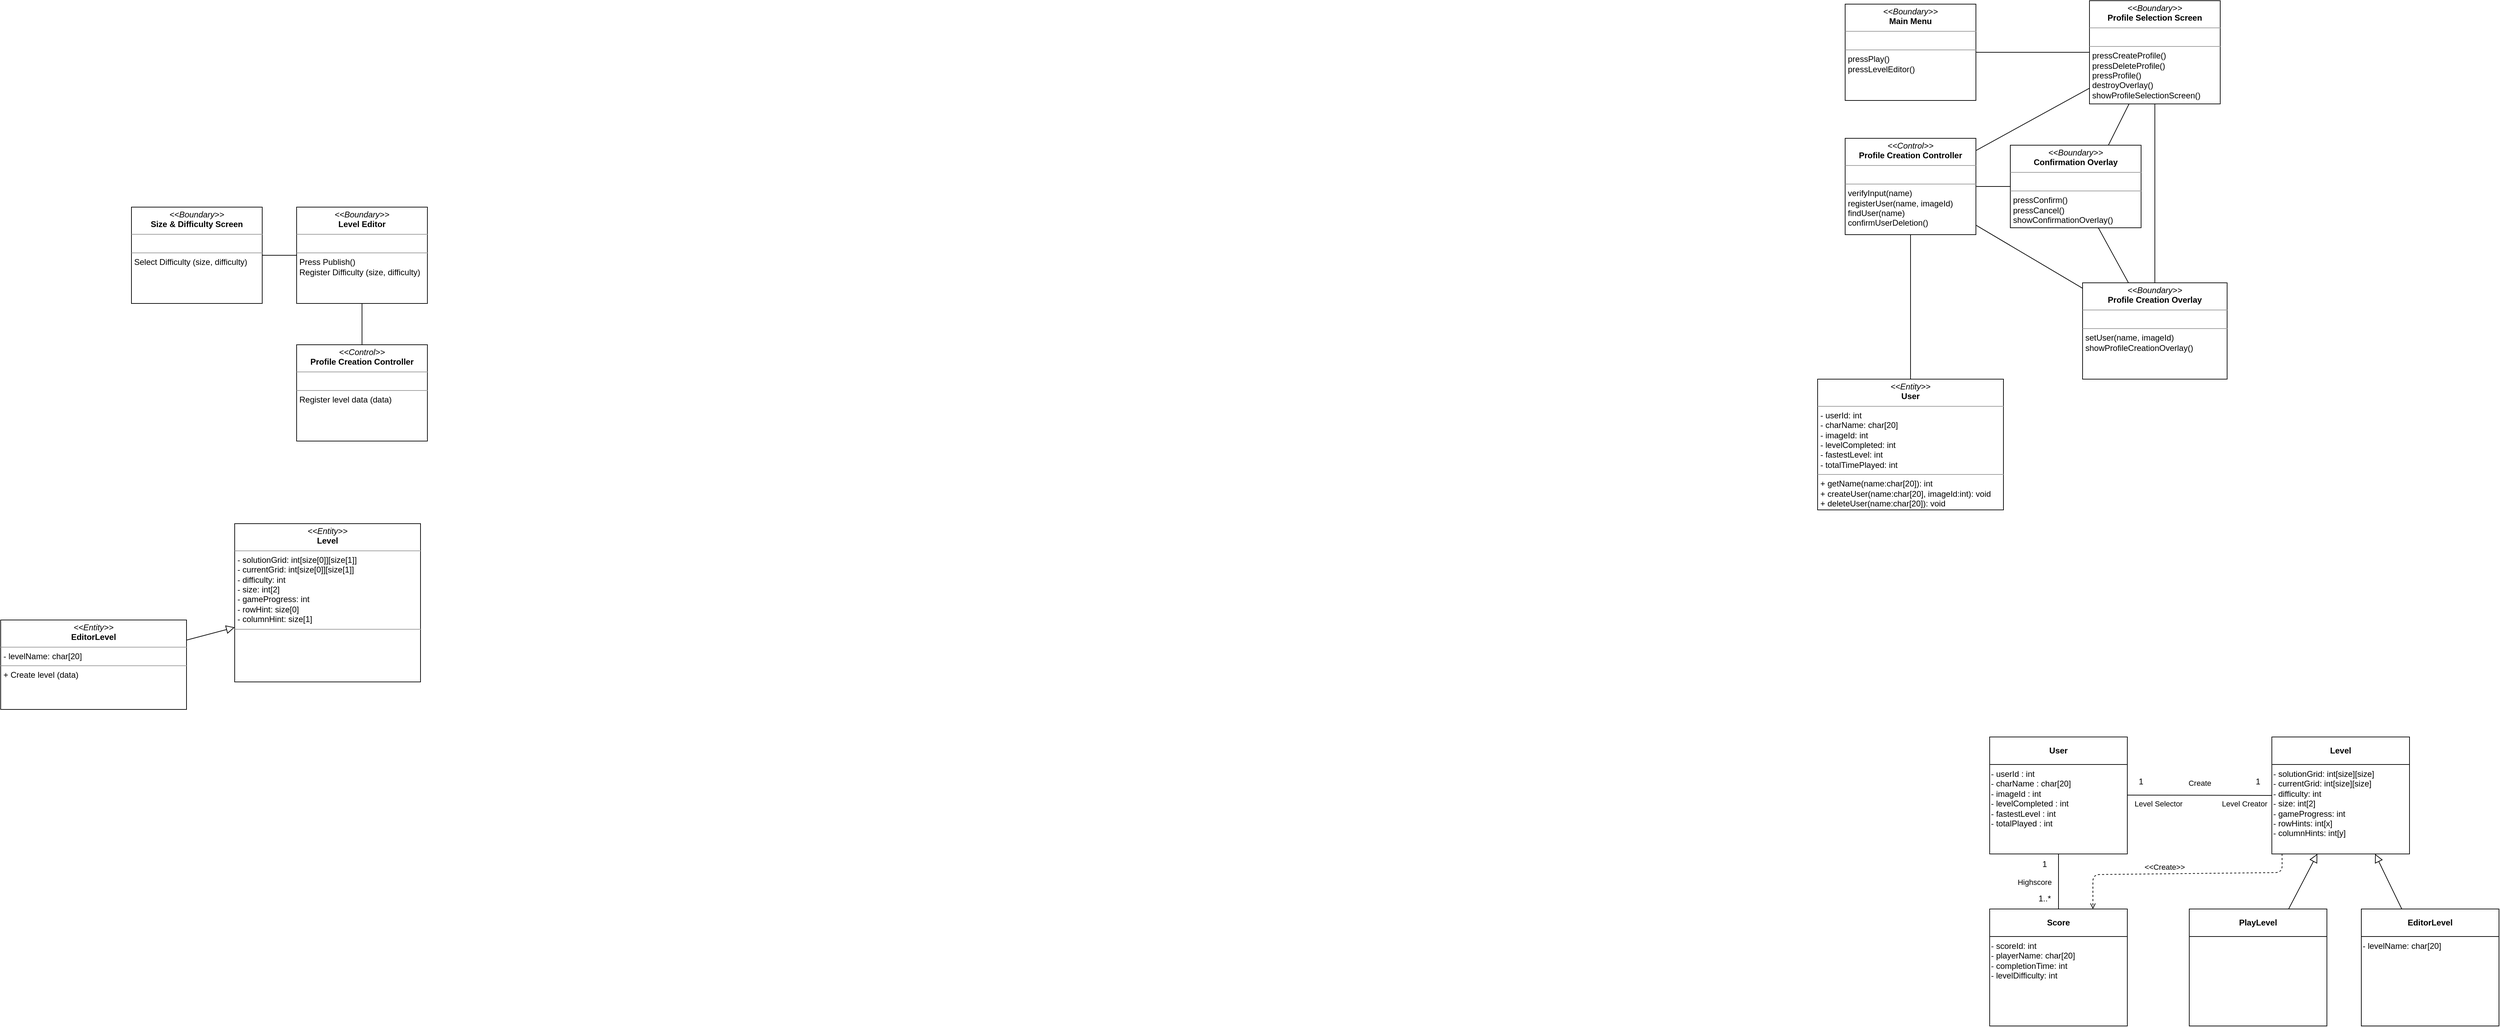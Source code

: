 <mxfile>
    <diagram id="sxphQT4csXpIuQli9Qow" name="Page-1">
        <mxGraphModel dx="4410" dy="902" grid="1" gridSize="10" guides="1" tooltips="1" connect="1" arrows="1" fold="1" page="1" pageScale="1" pageWidth="1169" pageHeight="827" math="0" shadow="0">
            <root>
                <mxCell id="0"/>
                <mxCell id="1" parent="0"/>
                <mxCell id="3" style="edgeStyle=none;html=1;entryX=0;entryY=0.346;entryDx=0;entryDy=0;entryPerimeter=0;strokeColor=default;startArrow=none;startFill=0;endArrow=none;endFill=0;startSize=10;endSize=10;sourcePerimeterSpacing=0;targetPerimeterSpacing=0;exitX=0.997;exitY=0.342;exitDx=0;exitDy=0;exitPerimeter=0;" parent="1" source="10" target="12" edge="1">
                    <mxGeometry relative="1" as="geometry">
                        <mxPoint x="550" y="1204.99" as="sourcePoint"/>
                    </mxGeometry>
                </mxCell>
                <mxCell id="4" value="Level Selector" style="edgeLabel;html=1;align=center;verticalAlign=middle;resizable=0;points=[];" parent="3" vertex="1" connectable="0">
                    <mxGeometry x="-0.416" relative="1" as="geometry">
                        <mxPoint x="-16" y="12" as="offset"/>
                    </mxGeometry>
                </mxCell>
                <mxCell id="5" value="Level Creator" style="edgeLabel;html=1;align=center;verticalAlign=middle;resizable=0;points=[];" parent="3" vertex="1" connectable="0">
                    <mxGeometry x="0.56" y="-1" relative="1" as="geometry">
                        <mxPoint x="6" y="11" as="offset"/>
                    </mxGeometry>
                </mxCell>
                <mxCell id="6" value="Create" style="edgeLabel;html=1;align=center;verticalAlign=middle;resizable=0;points=[];" parent="3" vertex="1" connectable="0">
                    <mxGeometry x="0.235" y="1" relative="1" as="geometry">
                        <mxPoint x="-25" y="-17" as="offset"/>
                    </mxGeometry>
                </mxCell>
                <mxCell id="7" style="edgeStyle=none;html=1;entryX=0.5;entryY=0;entryDx=0;entryDy=0;endArrow=none;endFill=0;exitX=0.5;exitY=1;exitDx=0;exitDy=0;" parent="1" source="10" target="21" edge="1">
                    <mxGeometry relative="1" as="geometry"/>
                </mxCell>
                <mxCell id="8" value="Highscore" style="edgeLabel;html=1;align=center;verticalAlign=middle;resizable=0;points=[];" parent="7" vertex="1" connectable="0">
                    <mxGeometry x="0.148" y="1" relative="1" as="geometry">
                        <mxPoint x="-36" y="-5" as="offset"/>
                    </mxGeometry>
                </mxCell>
                <mxCell id="9" value="User" style="swimlane;whiteSpace=wrap;html=1;startSize=40;" parent="1" vertex="1">
                    <mxGeometry x="250" y="1110" width="200" height="170" as="geometry"/>
                </mxCell>
                <mxCell id="10" value="- userId : int&lt;br&gt;- charName : char[20]&lt;br&gt;- imageId : int&lt;br&gt;- levelCompleted : int&lt;br&gt;- fastestLevel : int&lt;br&gt;- totalPlayed : int" style="rounded=0;whiteSpace=wrap;html=1;align=left;labelPosition=center;verticalLabelPosition=middle;verticalAlign=top;" parent="9" vertex="1">
                    <mxGeometry y="40" width="200" height="130" as="geometry"/>
                </mxCell>
                <mxCell id="11" value="Level" style="swimlane;whiteSpace=wrap;html=1;startSize=40;" parent="1" vertex="1">
                    <mxGeometry x="660" y="1110" width="200" height="170" as="geometry"/>
                </mxCell>
                <mxCell id="12" value="- solutionGrid: int[size][size]&lt;br&gt;- currentGrid: int[size][size]&lt;br&gt;- difficulty: int&lt;br&gt;- size: int[2]&lt;br&gt;- gameProgress: int&lt;br&gt;- rowHints: int[x]&lt;br style=&quot;border-color: var(--border-color);&quot;&gt;- columnHints: int[y]" style="rounded=0;whiteSpace=wrap;html=1;align=left;labelPosition=center;verticalLabelPosition=middle;verticalAlign=top;" parent="11" vertex="1">
                    <mxGeometry y="40" width="200" height="130" as="geometry"/>
                </mxCell>
                <mxCell id="13" style="edgeStyle=none;html=1;strokeColor=default;startArrow=none;startFill=0;endArrow=block;endFill=0;startSize=10;endSize=10;sourcePerimeterSpacing=0;targetPerimeterSpacing=0;" parent="1" source="14" target="12" edge="1">
                    <mxGeometry relative="1" as="geometry"/>
                </mxCell>
                <mxCell id="14" value="PlayLevel" style="swimlane;whiteSpace=wrap;html=1;startSize=40;" parent="1" vertex="1">
                    <mxGeometry x="540" y="1360" width="200" height="170" as="geometry"/>
                </mxCell>
                <mxCell id="15" value="" style="rounded=0;whiteSpace=wrap;html=1;align=left;labelPosition=center;verticalLabelPosition=middle;verticalAlign=top;" parent="14" vertex="1">
                    <mxGeometry y="40" width="200" height="130" as="geometry"/>
                </mxCell>
                <mxCell id="16" style="edgeStyle=none;html=1;strokeColor=default;startArrow=none;startFill=0;endArrow=block;endFill=0;startSize=10;endSize=10;sourcePerimeterSpacing=0;targetPerimeterSpacing=0;entryX=0.75;entryY=1;entryDx=0;entryDy=0;" parent="1" source="17" target="12" edge="1">
                    <mxGeometry relative="1" as="geometry">
                        <mxPoint x="760" y="1290.0" as="targetPoint"/>
                    </mxGeometry>
                </mxCell>
                <mxCell id="17" value="EditorLevel" style="swimlane;whiteSpace=wrap;html=1;startSize=40;" parent="1" vertex="1">
                    <mxGeometry x="790" y="1360" width="200" height="170" as="geometry"/>
                </mxCell>
                <mxCell id="18" value="- levelName: char[20]" style="rounded=0;whiteSpace=wrap;html=1;align=left;labelPosition=center;verticalLabelPosition=middle;verticalAlign=top;" parent="17" vertex="1">
                    <mxGeometry y="40" width="200" height="130" as="geometry"/>
                </mxCell>
                <mxCell id="19" value="1" style="text;html=1;strokeColor=none;fillColor=none;align=center;verticalAlign=middle;whiteSpace=wrap;rounded=0;" parent="1" vertex="1">
                    <mxGeometry x="440" y="1160" width="60" height="30" as="geometry"/>
                </mxCell>
                <mxCell id="20" value="1" style="text;html=1;strokeColor=none;fillColor=none;align=center;verticalAlign=middle;whiteSpace=wrap;rounded=0;" parent="1" vertex="1">
                    <mxGeometry x="610" y="1160" width="60" height="30" as="geometry"/>
                </mxCell>
                <mxCell id="21" value="Score" style="swimlane;whiteSpace=wrap;html=1;startSize=40;" parent="1" vertex="1">
                    <mxGeometry x="250" y="1360" width="200" height="170" as="geometry"/>
                </mxCell>
                <mxCell id="22" value="- scoreId: int&lt;br&gt;- playerName: char[20]&lt;br&gt;- completionTime: int&lt;br&gt;- levelDifficulty: int" style="rounded=0;whiteSpace=wrap;html=1;align=left;labelPosition=center;verticalLabelPosition=middle;verticalAlign=top;" parent="21" vertex="1">
                    <mxGeometry y="40" width="200" height="130" as="geometry"/>
                </mxCell>
                <mxCell id="23" style="edgeStyle=none;html=1;entryX=0.75;entryY=0;entryDx=0;entryDy=0;endArrow=open;endFill=0;dashed=1;exitX=0.074;exitY=0.999;exitDx=0;exitDy=0;exitPerimeter=0;" parent="1" source="12" target="21" edge="1">
                    <mxGeometry relative="1" as="geometry">
                        <Array as="points">
                            <mxPoint x="675" y="1307"/>
                            <mxPoint x="400" y="1310"/>
                        </Array>
                    </mxGeometry>
                </mxCell>
                <mxCell id="24" value="&amp;lt;&amp;lt;Create&amp;gt;&amp;gt;" style="edgeLabel;html=1;align=center;verticalAlign=middle;resizable=0;points=[];" parent="23" vertex="1" connectable="0">
                    <mxGeometry x="-0.192" y="2" relative="1" as="geometry">
                        <mxPoint x="-56" y="-12" as="offset"/>
                    </mxGeometry>
                </mxCell>
                <mxCell id="25" value="" style="edgeStyle=none;html=1;dashed=1;endArrow=none;endFill=0;" parent="1" source="26" target="10" edge="1">
                    <mxGeometry relative="1" as="geometry"/>
                </mxCell>
                <mxCell id="26" value="1" style="text;html=1;strokeColor=none;fillColor=none;align=center;verticalAlign=middle;whiteSpace=wrap;rounded=0;" parent="1" vertex="1">
                    <mxGeometry x="300" y="1280" width="60" height="30" as="geometry"/>
                </mxCell>
                <mxCell id="27" value="1..*" style="text;html=1;strokeColor=none;fillColor=none;align=center;verticalAlign=middle;whiteSpace=wrap;rounded=0;" parent="1" vertex="1">
                    <mxGeometry x="300" y="1330" width="60" height="30" as="geometry"/>
                </mxCell>
                <mxCell id="32" value="&lt;p style=&quot;margin:0px;margin-top:4px;text-align:center;&quot;&gt;&lt;i&gt;&amp;lt;&amp;lt;Entity&amp;gt;&amp;gt;&lt;/i&gt;&lt;br&gt;&lt;b&gt;User&lt;/b&gt;&lt;/p&gt;&lt;hr size=&quot;1&quot;&gt;&lt;p style=&quot;margin:0px;margin-left:4px;&quot;&gt;- userId: int&lt;br&gt;- charName: char[20]&lt;/p&gt;&lt;p style=&quot;margin:0px;margin-left:4px;&quot;&gt;- imageId: int&lt;/p&gt;&lt;p style=&quot;margin:0px;margin-left:4px;&quot;&gt;- levelCompleted: int&lt;/p&gt;&lt;p style=&quot;margin:0px;margin-left:4px;&quot;&gt;- fastestLevel: int&lt;/p&gt;&lt;p style=&quot;margin:0px;margin-left:4px;&quot;&gt;- totalTimePlayed: int&lt;/p&gt;&lt;hr size=&quot;1&quot;&gt;&lt;p style=&quot;margin:0px;margin-left:4px;&quot;&gt;+ getName(name:char[20]): int&lt;br&gt;+ createUser(name:char[20], imageId:int): void&lt;/p&gt;&lt;p style=&quot;margin:0px;margin-left:4px;&quot;&gt;+ deleteUser(name:char[20]): void&lt;/p&gt;" style="verticalAlign=top;align=left;overflow=fill;fontSize=12;fontFamily=Helvetica;html=1;" parent="1" vertex="1">
                    <mxGeometry y="590" width="270" height="190" as="geometry"/>
                </mxCell>
                <mxCell id="46" value="" style="edgeStyle=none;curved=1;rounded=0;orthogonalLoop=1;jettySize=auto;html=1;endArrow=none;startSize=14;endSize=14;sourcePerimeterSpacing=0;targetPerimeterSpacing=0;endFill=0;" parent="1" source="34" target="39" edge="1">
                    <mxGeometry relative="1" as="geometry"/>
                </mxCell>
                <mxCell id="34" value="&lt;p style=&quot;margin:0px;margin-top:4px;text-align:center;&quot;&gt;&lt;i&gt;&amp;lt;&amp;lt;Boundary&amp;gt;&amp;gt;&lt;/i&gt;&lt;br&gt;&lt;b&gt;Main Menu&lt;/b&gt;&lt;/p&gt;&lt;hr size=&quot;1&quot;&gt;&lt;p style=&quot;margin:0px;margin-left:4px;&quot;&gt;&lt;br&gt;&lt;/p&gt;&lt;hr size=&quot;1&quot;&gt;&lt;p style=&quot;margin:0px;margin-left:4px;&quot;&gt;pressPlay()&lt;/p&gt;&lt;p style=&quot;margin:0px;margin-left:4px;&quot;&gt;&lt;span style=&quot;background-color: initial;&quot;&gt;pressLevelEditor()&lt;/span&gt;&lt;/p&gt;" style="verticalAlign=top;align=left;overflow=fill;fontSize=12;fontFamily=Helvetica;html=1;" parent="1" vertex="1">
                    <mxGeometry x="40" y="45" width="190" height="140" as="geometry"/>
                </mxCell>
                <mxCell id="37" value="" style="edgeStyle=none;curved=1;rounded=0;orthogonalLoop=1;jettySize=auto;html=1;endArrow=none;startSize=14;endSize=14;sourcePerimeterSpacing=0;targetPerimeterSpacing=0;endFill=0;" parent="1" source="35" target="32" edge="1">
                    <mxGeometry relative="1" as="geometry"/>
                </mxCell>
                <mxCell id="35" value="&lt;p style=&quot;margin:0px;margin-top:4px;text-align:center;&quot;&gt;&lt;i&gt;&amp;lt;&amp;lt;Control&amp;gt;&amp;gt;&lt;/i&gt;&lt;br&gt;&lt;b&gt;Profile Creation Controller&lt;/b&gt;&lt;/p&gt;&lt;hr size=&quot;1&quot;&gt;&lt;p style=&quot;margin:0px;margin-left:4px;&quot;&gt;&lt;br&gt;&lt;/p&gt;&lt;hr size=&quot;1&quot;&gt;&lt;p style=&quot;margin:0px;margin-left:4px;&quot;&gt;verifyInput(name)&lt;/p&gt;&lt;p style=&quot;margin:0px;margin-left:4px;&quot;&gt;registerUser(name, imageId)&lt;/p&gt;&lt;p style=&quot;margin:0px;margin-left:4px;&quot;&gt;findUser(name)&lt;/p&gt;&lt;p style=&quot;margin:0px;margin-left:4px;&quot;&gt;confirmUserDeletion()&lt;/p&gt;" style="verticalAlign=top;align=left;overflow=fill;fontSize=12;fontFamily=Helvetica;html=1;" parent="1" vertex="1">
                    <mxGeometry x="40" y="240" width="190" height="140" as="geometry"/>
                </mxCell>
                <mxCell id="47" value="" style="edgeStyle=none;curved=1;rounded=0;orthogonalLoop=1;jettySize=auto;html=1;endArrow=none;endFill=0;startSize=14;endSize=14;sourcePerimeterSpacing=0;targetPerimeterSpacing=0;" parent="1" source="39" target="40" edge="1">
                    <mxGeometry relative="1" as="geometry"/>
                </mxCell>
                <mxCell id="60" style="edgeStyle=none;curved=1;rounded=0;orthogonalLoop=1;jettySize=auto;html=1;endArrow=none;startSize=14;endSize=14;sourcePerimeterSpacing=0;targetPerimeterSpacing=0;endFill=0;" edge="1" parent="1" source="39" target="35">
                    <mxGeometry relative="1" as="geometry"/>
                </mxCell>
                <mxCell id="61" style="edgeStyle=none;curved=1;rounded=0;orthogonalLoop=1;jettySize=auto;html=1;endArrow=none;endFill=0;startSize=14;endSize=14;sourcePerimeterSpacing=0;targetPerimeterSpacing=0;entryX=0.75;entryY=0;entryDx=0;entryDy=0;" edge="1" parent="1" source="39" target="41">
                    <mxGeometry relative="1" as="geometry">
                        <mxPoint x="538" y="190" as="sourcePoint"/>
                    </mxGeometry>
                </mxCell>
                <mxCell id="39" value="&lt;p style=&quot;margin:0px;margin-top:4px;text-align:center;&quot;&gt;&lt;i&gt;&amp;lt;&amp;lt;Boundary&amp;gt;&amp;gt;&lt;/i&gt;&lt;br&gt;&lt;b&gt;Profile Selection Screen&lt;/b&gt;&lt;/p&gt;&lt;hr size=&quot;1&quot;&gt;&lt;p style=&quot;margin:0px;margin-left:4px;&quot;&gt;&lt;br&gt;&lt;/p&gt;&lt;hr size=&quot;1&quot;&gt;&lt;p style=&quot;margin:0px;margin-left:4px;&quot;&gt;&lt;span style=&quot;background-color: initial;&quot;&gt;pressCreateProfile()&lt;/span&gt;&lt;/p&gt;&lt;p style=&quot;margin:0px;margin-left:4px;&quot;&gt;&lt;span style=&quot;background-color: initial;&quot;&gt;pressDeleteProfile()&lt;/span&gt;&lt;/p&gt;&lt;p style=&quot;margin:0px;margin-left:4px;&quot;&gt;&lt;span style=&quot;background-color: initial;&quot;&gt;pressProfile()&lt;/span&gt;&lt;br&gt;&lt;/p&gt;&lt;p style=&quot;margin:0px;margin-left:4px;&quot;&gt;&lt;span style=&quot;background-color: initial;&quot;&gt;destroyOverlay()&lt;/span&gt;&lt;/p&gt;&lt;p style=&quot;margin:0px;margin-left:4px;&quot;&gt;&lt;span style=&quot;background-color: initial;&quot;&gt;showProfileSelectionScreen()&lt;/span&gt;&lt;/p&gt;" style="verticalAlign=top;align=left;overflow=fill;fontSize=12;fontFamily=Helvetica;html=1;" parent="1" vertex="1">
                    <mxGeometry x="395" y="40" width="190" height="150" as="geometry"/>
                </mxCell>
                <mxCell id="48" value="" style="edgeStyle=none;curved=1;rounded=0;orthogonalLoop=1;jettySize=auto;html=1;endArrow=none;endFill=0;startSize=14;endSize=14;sourcePerimeterSpacing=0;targetPerimeterSpacing=0;" parent="1" source="40" target="41" edge="1">
                    <mxGeometry relative="1" as="geometry"/>
                </mxCell>
                <mxCell id="49" value="" style="edgeStyle=none;curved=1;rounded=0;orthogonalLoop=1;jettySize=auto;html=1;endArrow=none;endFill=0;startSize=14;endSize=14;sourcePerimeterSpacing=0;targetPerimeterSpacing=0;" parent="1" source="40" target="35" edge="1">
                    <mxGeometry relative="1" as="geometry"/>
                </mxCell>
                <mxCell id="40" value="&lt;p style=&quot;margin:0px;margin-top:4px;text-align:center;&quot;&gt;&lt;i&gt;&amp;lt;&amp;lt;Boundary&amp;gt;&amp;gt;&lt;/i&gt;&lt;br&gt;&lt;b&gt;Profile Creation Overlay&lt;/b&gt;&lt;/p&gt;&lt;hr size=&quot;1&quot;&gt;&lt;p style=&quot;margin:0px;margin-left:4px;&quot;&gt;&lt;br&gt;&lt;/p&gt;&lt;hr size=&quot;1&quot;&gt;&lt;p style=&quot;margin:0px;margin-left:4px;&quot;&gt;setUser(name, imageId)&lt;/p&gt;&lt;p style=&quot;margin:0px;margin-left:4px;&quot;&gt;showProfileCreationOverlay()&lt;/p&gt;" style="verticalAlign=top;align=left;overflow=fill;fontSize=12;fontFamily=Helvetica;html=1;" parent="1" vertex="1">
                    <mxGeometry x="385" y="450" width="210" height="140" as="geometry"/>
                </mxCell>
                <mxCell id="50" style="edgeStyle=none;curved=1;rounded=0;orthogonalLoop=1;jettySize=auto;html=1;endArrow=none;endFill=0;startSize=14;endSize=14;sourcePerimeterSpacing=0;targetPerimeterSpacing=0;" parent="1" source="41" target="35" edge="1">
                    <mxGeometry relative="1" as="geometry"/>
                </mxCell>
                <mxCell id="41" value="&lt;p style=&quot;margin:0px;margin-top:4px;text-align:center;&quot;&gt;&lt;i&gt;&amp;lt;&amp;lt;Boundary&amp;gt;&amp;gt;&lt;/i&gt;&lt;br&gt;&lt;b&gt;Confirmation Overlay&lt;/b&gt;&lt;/p&gt;&lt;hr size=&quot;1&quot;&gt;&lt;p style=&quot;margin:0px;margin-left:4px;&quot;&gt;&lt;br&gt;&lt;/p&gt;&lt;hr size=&quot;1&quot;&gt;&lt;p style=&quot;margin:0px;margin-left:4px;&quot;&gt;pressConfirm()&lt;/p&gt;&lt;p style=&quot;margin:0px;margin-left:4px;&quot;&gt;&lt;span style=&quot;background-color: initial;&quot;&gt;pressCancel()&lt;/span&gt;&lt;/p&gt;&lt;p style=&quot;margin:0px;margin-left:4px;&quot;&gt;showConfirmationOverlay()&lt;/p&gt;" style="verticalAlign=top;align=left;overflow=fill;fontSize=12;fontFamily=Helvetica;html=1;" parent="1" vertex="1">
                    <mxGeometry x="280" y="250" width="190" height="120" as="geometry"/>
                </mxCell>
                <mxCell id="53" value="" style="edgeStyle=none;curved=1;rounded=0;orthogonalLoop=1;jettySize=auto;html=1;endArrow=none;endFill=0;startSize=14;endSize=14;sourcePerimeterSpacing=0;targetPerimeterSpacing=0;" parent="1" source="42" target="52" edge="1">
                    <mxGeometry relative="1" as="geometry"/>
                </mxCell>
                <mxCell id="55" value="" style="edgeStyle=none;curved=1;rounded=0;orthogonalLoop=1;jettySize=auto;html=1;endArrow=none;endFill=0;startSize=14;endSize=14;sourcePerimeterSpacing=0;targetPerimeterSpacing=0;" parent="1" source="42" target="54" edge="1">
                    <mxGeometry relative="1" as="geometry"/>
                </mxCell>
                <mxCell id="42" value="&lt;p style=&quot;margin:0px;margin-top:4px;text-align:center;&quot;&gt;&lt;i&gt;&amp;lt;&amp;lt;Boundary&amp;gt;&amp;gt;&lt;/i&gt;&lt;br&gt;&lt;b&gt;Level Editor&lt;/b&gt;&lt;/p&gt;&lt;hr size=&quot;1&quot;&gt;&lt;p style=&quot;margin:0px;margin-left:4px;&quot;&gt;&lt;br&gt;&lt;/p&gt;&lt;hr size=&quot;1&quot;&gt;&lt;p style=&quot;margin:0px;margin-left:4px;&quot;&gt;Press Publish()&lt;/p&gt;&lt;p style=&quot;margin:0px;margin-left:4px;&quot;&gt;Register Difficulty (size, difficulty)&lt;/p&gt;" style="verticalAlign=top;align=left;overflow=fill;fontSize=12;fontFamily=Helvetica;html=1;" parent="1" vertex="1">
                    <mxGeometry x="-2210" y="340" width="190" height="140" as="geometry"/>
                </mxCell>
                <mxCell id="52" value="&lt;p style=&quot;margin:0px;margin-top:4px;text-align:center;&quot;&gt;&lt;i&gt;&amp;lt;&amp;lt;Boundary&amp;gt;&amp;gt;&lt;/i&gt;&lt;br&gt;&lt;b&gt;Size &amp;amp; Difficulty Screen&lt;/b&gt;&lt;/p&gt;&lt;hr size=&quot;1&quot;&gt;&lt;p style=&quot;margin:0px;margin-left:4px;&quot;&gt;&lt;br&gt;&lt;/p&gt;&lt;hr size=&quot;1&quot;&gt;&lt;p style=&quot;margin:0px;margin-left:4px;&quot;&gt;Select Difficulty (size, difficulty)&lt;/p&gt;" style="verticalAlign=top;align=left;overflow=fill;fontSize=12;fontFamily=Helvetica;html=1;" parent="1" vertex="1">
                    <mxGeometry x="-2450" y="340" width="190" height="140" as="geometry"/>
                </mxCell>
                <mxCell id="54" value="&lt;p style=&quot;margin:0px;margin-top:4px;text-align:center;&quot;&gt;&lt;i&gt;&amp;lt;&amp;lt;Control&amp;gt;&amp;gt;&lt;/i&gt;&lt;br&gt;&lt;b&gt;Profile Creation Controller&lt;/b&gt;&lt;/p&gt;&lt;hr size=&quot;1&quot;&gt;&lt;p style=&quot;margin:0px;margin-left:4px;&quot;&gt;&lt;br&gt;&lt;/p&gt;&lt;hr size=&quot;1&quot;&gt;&lt;p style=&quot;margin:0px;margin-left:4px;&quot;&gt;Register level data (data)&lt;/p&gt;" style="verticalAlign=top;align=left;overflow=fill;fontSize=12;fontFamily=Helvetica;html=1;" parent="1" vertex="1">
                    <mxGeometry x="-2210" y="540" width="190" height="140" as="geometry"/>
                </mxCell>
                <mxCell id="56" value="&lt;p style=&quot;margin:0px;margin-top:4px;text-align:center;&quot;&gt;&lt;i&gt;&amp;lt;&amp;lt;Entity&amp;gt;&amp;gt;&lt;/i&gt;&lt;br&gt;&lt;b&gt;Level&lt;/b&gt;&lt;/p&gt;&lt;hr size=&quot;1&quot;&gt;&lt;p style=&quot;margin:0px;margin-left:4px;&quot;&gt;- solutionGrid: int[size[0]][size[1]]&lt;br&gt;&lt;/p&gt;&lt;p style=&quot;margin:0px;margin-left:4px;&quot;&gt;- currentGrid: int[size[0]][size[1]]&lt;/p&gt;&lt;p style=&quot;margin:0px;margin-left:4px;&quot;&gt;- difficulty: int&lt;/p&gt;&lt;p style=&quot;margin:0px;margin-left:4px;&quot;&gt;- size: int[2]&lt;/p&gt;&lt;p style=&quot;margin:0px;margin-left:4px;&quot;&gt;- gameProgress: int&lt;/p&gt;&lt;p style=&quot;margin:0px;margin-left:4px;&quot;&gt;- rowHint: size[0]&lt;/p&gt;&lt;p style=&quot;margin:0px;margin-left:4px;&quot;&gt;- columnHint: size[1]&lt;/p&gt;&lt;hr size=&quot;1&quot;&gt;&lt;p style=&quot;margin:0px;margin-left:4px;&quot;&gt;&lt;br&gt;&lt;/p&gt;" style="verticalAlign=top;align=left;overflow=fill;fontSize=12;fontFamily=Helvetica;html=1;" parent="1" vertex="1">
                    <mxGeometry x="-2300" y="800" width="270" height="230" as="geometry"/>
                </mxCell>
                <mxCell id="57" style="edgeStyle=none;html=1;strokeColor=default;startArrow=none;startFill=0;endArrow=block;endFill=0;startSize=10;endSize=10;sourcePerimeterSpacing=0;targetPerimeterSpacing=0;" parent="1" source="58" target="56" edge="1">
                    <mxGeometry relative="1" as="geometry">
                        <mxPoint x="-2380.002" y="1060" as="sourcePoint"/>
                        <mxPoint x="-2338.263" y="980" as="targetPoint"/>
                    </mxGeometry>
                </mxCell>
                <mxCell id="58" value="&lt;p style=&quot;margin:0px;margin-top:4px;text-align:center;&quot;&gt;&lt;i&gt;&amp;lt;&amp;lt;Entity&amp;gt;&amp;gt;&lt;/i&gt;&lt;br&gt;&lt;b&gt;EditorLevel&lt;/b&gt;&lt;/p&gt;&lt;hr size=&quot;1&quot;&gt;&lt;p style=&quot;margin:0px;margin-left:4px;&quot;&gt;- levelName: char[20]&lt;/p&gt;&lt;hr size=&quot;1&quot;&gt;&lt;p style=&quot;margin:0px;margin-left:4px;&quot;&gt;+ Create level (data)&lt;/p&gt;" style="verticalAlign=top;align=left;overflow=fill;fontSize=12;fontFamily=Helvetica;html=1;" parent="1" vertex="1">
                    <mxGeometry x="-2640" y="940" width="270" height="130" as="geometry"/>
                </mxCell>
            </root>
        </mxGraphModel>
    </diagram>
</mxfile>
